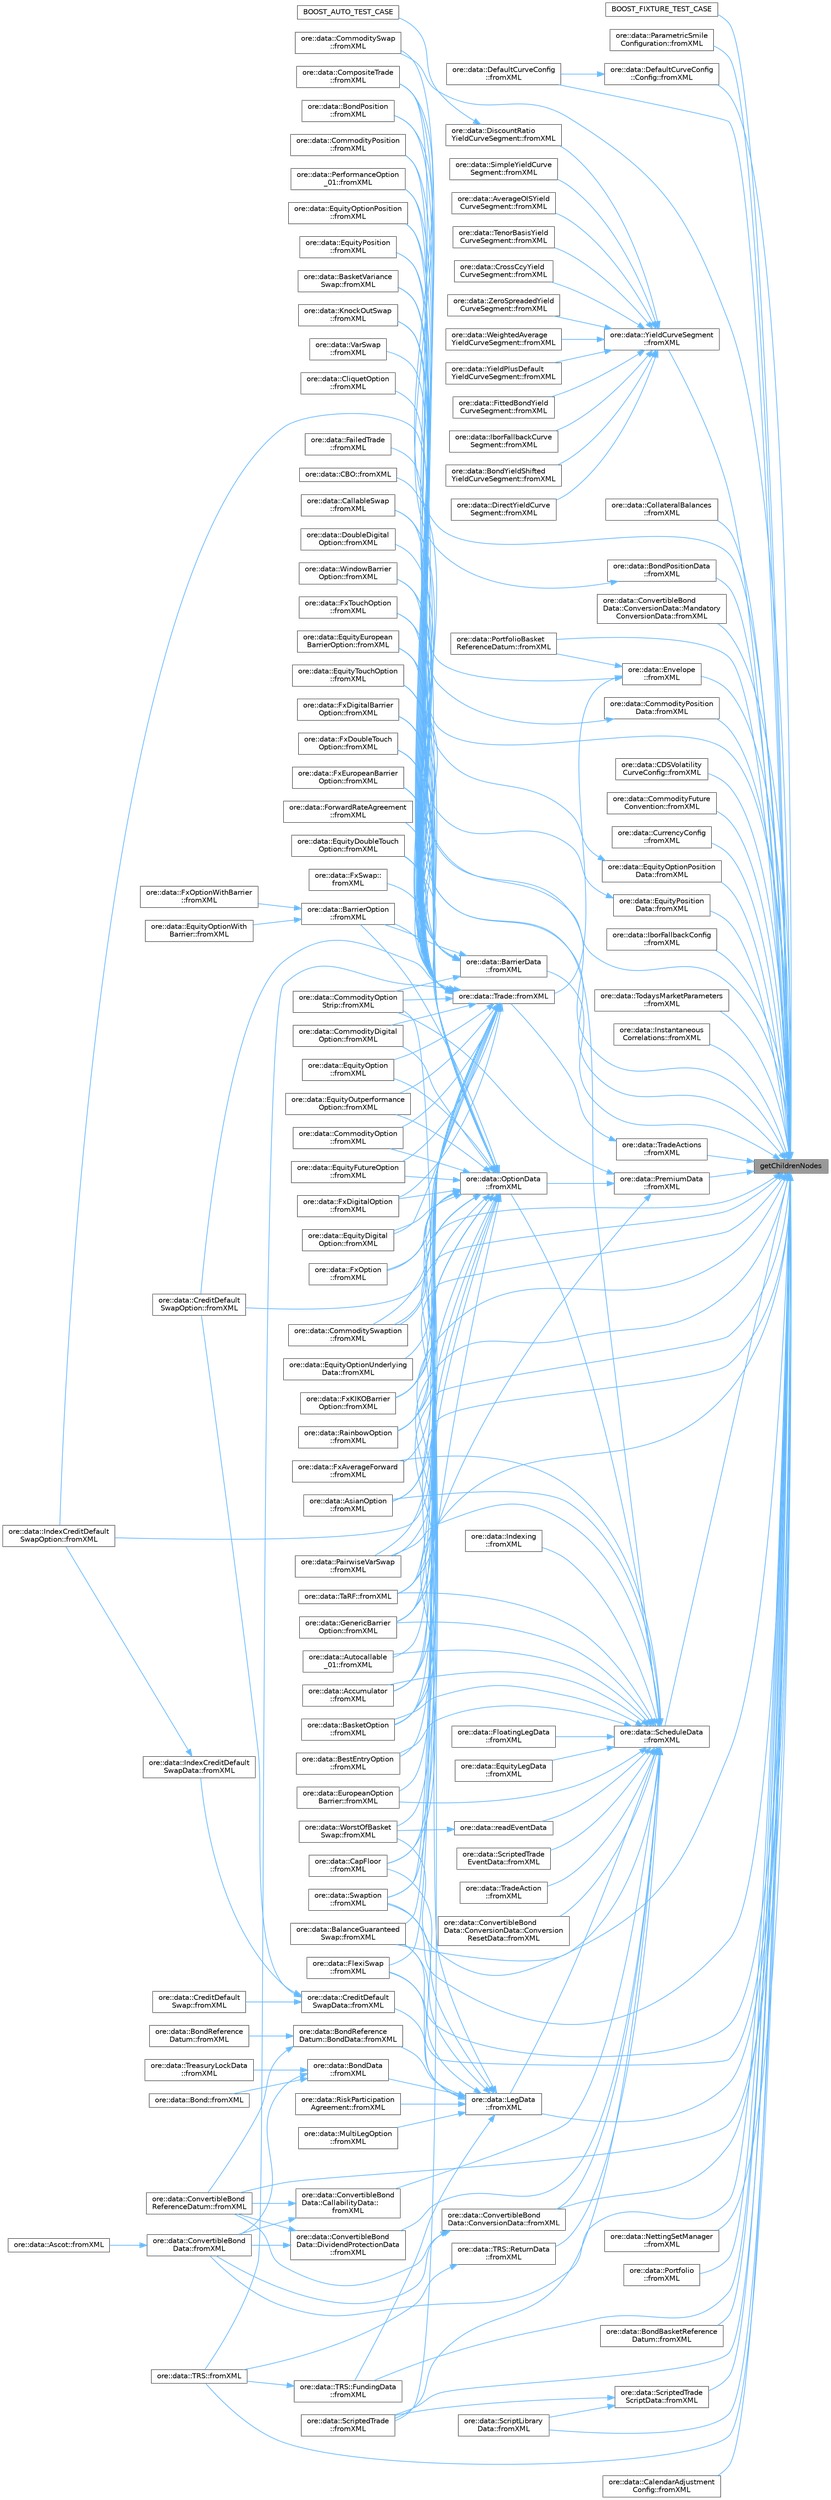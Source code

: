 digraph "getChildrenNodes"
{
 // INTERACTIVE_SVG=YES
 // LATEX_PDF_SIZE
  bgcolor="transparent";
  edge [fontname=Helvetica,fontsize=10,labelfontname=Helvetica,labelfontsize=10];
  node [fontname=Helvetica,fontsize=10,shape=box,height=0.2,width=0.4];
  rankdir="RL";
  Node1 [label="getChildrenNodes",height=0.2,width=0.4,color="gray40", fillcolor="grey60", style="filled", fontcolor="black",tooltip="Returns all the children with a given name."];
  Node1 -> Node2 [dir="back",color="steelblue1",style="solid"];
  Node2 [label="BOOST_FIXTURE_TEST_CASE",height=0.2,width=0.4,color="grey40", fillcolor="white", style="filled",URL="$xmlmanipulation_8cpp.html#aa0312ecf31814fd12e8287d1726d3070",tooltip=" "];
  Node1 -> Node3 [dir="back",color="steelblue1",style="solid"];
  Node3 [label="ore::data::ParametricSmile\lConfiguration::fromXML",height=0.2,width=0.4,color="grey40", fillcolor="white", style="filled",URL="$classore_1_1data_1_1_parametric_smile_configuration.html#a510baf06568510646decfeaf1753e526",tooltip=" "];
  Node1 -> Node4 [dir="back",color="steelblue1",style="solid"];
  Node4 [label="ore::data::BalanceGuaranteed\lSwap::fromXML",height=0.2,width=0.4,color="grey40", fillcolor="white", style="filled",URL="$classore_1_1data_1_1_balance_guaranteed_swap.html#a510baf06568510646decfeaf1753e526",tooltip=" "];
  Node1 -> Node5 [dir="back",color="steelblue1",style="solid"];
  Node5 [label="ore::data::BarrierData\l::fromXML",height=0.2,width=0.4,color="grey40", fillcolor="white", style="filled",URL="$classore_1_1data_1_1_barrier_data.html#a510baf06568510646decfeaf1753e526",tooltip=" "];
  Node5 -> Node6 [dir="back",color="steelblue1",style="solid"];
  Node6 [label="ore::data::BarrierOption\l::fromXML",height=0.2,width=0.4,color="grey40", fillcolor="white", style="filled",URL="$classore_1_1data_1_1_barrier_option.html#a510baf06568510646decfeaf1753e526",tooltip=" "];
  Node6 -> Node7 [dir="back",color="steelblue1",style="solid"];
  Node7 [label="ore::data::FxOptionWithBarrier\l::fromXML",height=0.2,width=0.4,color="grey40", fillcolor="white", style="filled",URL="$classore_1_1data_1_1_fx_option_with_barrier.html#a510baf06568510646decfeaf1753e526",tooltip=" "];
  Node6 -> Node8 [dir="back",color="steelblue1",style="solid"];
  Node8 [label="ore::data::EquityOptionWith\lBarrier::fromXML",height=0.2,width=0.4,color="grey40", fillcolor="white", style="filled",URL="$classore_1_1data_1_1_equity_option_with_barrier.html#a510baf06568510646decfeaf1753e526",tooltip=" "];
  Node5 -> Node9 [dir="back",color="steelblue1",style="solid"];
  Node9 [label="ore::data::CommodityOption\lStrip::fromXML",height=0.2,width=0.4,color="grey40", fillcolor="white", style="filled",URL="$classore_1_1data_1_1_commodity_option_strip.html#a510baf06568510646decfeaf1753e526",tooltip=" "];
  Node5 -> Node10 [dir="back",color="steelblue1",style="solid"];
  Node10 [label="ore::data::EquityDoubleTouch\lOption::fromXML",height=0.2,width=0.4,color="grey40", fillcolor="white", style="filled",URL="$classore_1_1data_1_1_equity_double_touch_option.html#a7741ae0fc924943de5bfe02928262eb7",tooltip=" "];
  Node5 -> Node11 [dir="back",color="steelblue1",style="solid"];
  Node11 [label="ore::data::EquityEuropean\lBarrierOption::fromXML",height=0.2,width=0.4,color="grey40", fillcolor="white", style="filled",URL="$classore_1_1data_1_1_equity_european_barrier_option.html#a7741ae0fc924943de5bfe02928262eb7",tooltip=" "];
  Node5 -> Node12 [dir="back",color="steelblue1",style="solid"];
  Node12 [label="ore::data::EquityTouchOption\l::fromXML",height=0.2,width=0.4,color="grey40", fillcolor="white", style="filled",URL="$classore_1_1data_1_1_equity_touch_option.html#a7741ae0fc924943de5bfe02928262eb7",tooltip=" "];
  Node5 -> Node13 [dir="back",color="steelblue1",style="solid"];
  Node13 [label="ore::data::FxDigitalBarrier\lOption::fromXML",height=0.2,width=0.4,color="grey40", fillcolor="white", style="filled",URL="$classore_1_1data_1_1_fx_digital_barrier_option.html#a7741ae0fc924943de5bfe02928262eb7",tooltip=" "];
  Node5 -> Node14 [dir="back",color="steelblue1",style="solid"];
  Node14 [label="ore::data::FxDoubleTouch\lOption::fromXML",height=0.2,width=0.4,color="grey40", fillcolor="white", style="filled",URL="$classore_1_1data_1_1_fx_double_touch_option.html#a7741ae0fc924943de5bfe02928262eb7",tooltip=" "];
  Node5 -> Node15 [dir="back",color="steelblue1",style="solid"];
  Node15 [label="ore::data::FxEuropeanBarrier\lOption::fromXML",height=0.2,width=0.4,color="grey40", fillcolor="white", style="filled",URL="$classore_1_1data_1_1_fx_european_barrier_option.html#a7741ae0fc924943de5bfe02928262eb7",tooltip=" "];
  Node5 -> Node16 [dir="back",color="steelblue1",style="solid"];
  Node16 [label="ore::data::FxTouchOption\l::fromXML",height=0.2,width=0.4,color="grey40", fillcolor="white", style="filled",URL="$classore_1_1data_1_1_fx_touch_option.html#a7741ae0fc924943de5bfe02928262eb7",tooltip=" "];
  Node5 -> Node17 [dir="back",color="steelblue1",style="solid"];
  Node17 [label="ore::data::KnockOutSwap\l::fromXML",height=0.2,width=0.4,color="grey40", fillcolor="white", style="filled",URL="$classore_1_1data_1_1_knock_out_swap.html#a7741ae0fc924943de5bfe02928262eb7",tooltip=" "];
  Node5 -> Node18 [dir="back",color="steelblue1",style="solid"];
  Node18 [label="ore::data::WindowBarrier\lOption::fromXML",height=0.2,width=0.4,color="grey40", fillcolor="white", style="filled",URL="$classore_1_1data_1_1_window_barrier_option.html#a7741ae0fc924943de5bfe02928262eb7",tooltip=" "];
  Node1 -> Node19 [dir="back",color="steelblue1",style="solid"];
  Node19 [label="ore::data::CallableSwap\l::fromXML",height=0.2,width=0.4,color="grey40", fillcolor="white", style="filled",URL="$classore_1_1data_1_1_callable_swap.html#a510baf06568510646decfeaf1753e526",tooltip=" "];
  Node1 -> Node20 [dir="back",color="steelblue1",style="solid"];
  Node20 [label="ore::data::CollateralBalances\l::fromXML",height=0.2,width=0.4,color="grey40", fillcolor="white", style="filled",URL="$classore_1_1data_1_1_collateral_balances.html#a510baf06568510646decfeaf1753e526",tooltip=" "];
  Node1 -> Node21 [dir="back",color="steelblue1",style="solid"];
  Node21 [label="ore::data::CommoditySwap\l::fromXML",height=0.2,width=0.4,color="grey40", fillcolor="white", style="filled",URL="$classore_1_1data_1_1_commodity_swap.html#a510baf06568510646decfeaf1753e526",tooltip=" "];
  Node1 -> Node22 [dir="back",color="steelblue1",style="solid"];
  Node22 [label="ore::data::CommoditySwaption\l::fromXML",height=0.2,width=0.4,color="grey40", fillcolor="white", style="filled",URL="$classore_1_1data_1_1_commodity_swaption.html#a510baf06568510646decfeaf1753e526",tooltip=" "];
  Node1 -> Node23 [dir="back",color="steelblue1",style="solid"];
  Node23 [label="ore::data::ConvertibleBond\lData::ConversionData::Mandatory\lConversionData::fromXML",height=0.2,width=0.4,color="grey40", fillcolor="white", style="filled",URL="$classore_1_1data_1_1_convertible_bond_data_1_1_conversion_data_1_1_mandatory_conversion_data.html#a510baf06568510646decfeaf1753e526",tooltip=" "];
  Node1 -> Node24 [dir="back",color="steelblue1",style="solid"];
  Node24 [label="ore::data::ConvertibleBond\lData::ConversionData::fromXML",height=0.2,width=0.4,color="grey40", fillcolor="white", style="filled",URL="$classore_1_1data_1_1_convertible_bond_data_1_1_conversion_data.html#a510baf06568510646decfeaf1753e526",tooltip=" "];
  Node24 -> Node25 [dir="back",color="steelblue1",style="solid"];
  Node25 [label="ore::data::ConvertibleBond\lData::fromXML",height=0.2,width=0.4,color="grey40", fillcolor="white", style="filled",URL="$classore_1_1data_1_1_convertible_bond_data.html#a510baf06568510646decfeaf1753e526",tooltip=" "];
  Node25 -> Node26 [dir="back",color="steelblue1",style="solid"];
  Node26 [label="ore::data::Ascot::fromXML",height=0.2,width=0.4,color="grey40", fillcolor="white", style="filled",URL="$classore_1_1data_1_1_ascot.html#a7741ae0fc924943de5bfe02928262eb7",tooltip=" "];
  Node24 -> Node27 [dir="back",color="steelblue1",style="solid"];
  Node27 [label="ore::data::ConvertibleBond\lReferenceDatum::fromXML",height=0.2,width=0.4,color="grey40", fillcolor="white", style="filled",URL="$classore_1_1data_1_1_convertible_bond_reference_datum.html#a7741ae0fc924943de5bfe02928262eb7",tooltip=" "];
  Node1 -> Node25 [dir="back",color="steelblue1",style="solid"];
  Node1 -> Node28 [dir="back",color="steelblue1",style="solid"];
  Node28 [label="ore::data::FlexiSwap\l::fromXML",height=0.2,width=0.4,color="grey40", fillcolor="white", style="filled",URL="$classore_1_1data_1_1_flexi_swap.html#a510baf06568510646decfeaf1753e526",tooltip=" "];
  Node1 -> Node29 [dir="back",color="steelblue1",style="solid"];
  Node29 [label="ore::data::CDSVolatility\lCurveConfig::fromXML",height=0.2,width=0.4,color="grey40", fillcolor="white", style="filled",URL="$classore_1_1data_1_1_c_d_s_volatility_curve_config.html#a7741ae0fc924943de5bfe02928262eb7",tooltip=" "];
  Node1 -> Node30 [dir="back",color="steelblue1",style="solid"];
  Node30 [label="ore::data::CommodityFuture\lConvention::fromXML",height=0.2,width=0.4,color="grey40", fillcolor="white", style="filled",URL="$classore_1_1data_1_1_commodity_future_convention.html#a7741ae0fc924943de5bfe02928262eb7",tooltip="Serialisation."];
  Node1 -> Node31 [dir="back",color="steelblue1",style="solid"];
  Node31 [label="ore::data::CurrencyConfig\l::fromXML",height=0.2,width=0.4,color="grey40", fillcolor="white", style="filled",URL="$classore_1_1data_1_1_currency_config.html#a7741ae0fc924943de5bfe02928262eb7",tooltip=" "];
  Node1 -> Node32 [dir="back",color="steelblue1",style="solid"];
  Node32 [label="ore::data::DefaultCurveConfig\l::Config::fromXML",height=0.2,width=0.4,color="grey40", fillcolor="white", style="filled",URL="$classore_1_1data_1_1_default_curve_config_1_1_config.html#a7741ae0fc924943de5bfe02928262eb7",tooltip=" "];
  Node32 -> Node33 [dir="back",color="steelblue1",style="solid"];
  Node33 [label="ore::data::DefaultCurveConfig\l::fromXML",height=0.2,width=0.4,color="grey40", fillcolor="white", style="filled",URL="$classore_1_1data_1_1_default_curve_config.html#a7741ae0fc924943de5bfe02928262eb7",tooltip=" "];
  Node1 -> Node33 [dir="back",color="steelblue1",style="solid"];
  Node1 -> Node34 [dir="back",color="steelblue1",style="solid"];
  Node34 [label="ore::data::IborFallbackConfig\l::fromXML",height=0.2,width=0.4,color="grey40", fillcolor="white", style="filled",URL="$classore_1_1data_1_1_ibor_fallback_config.html#a7741ae0fc924943de5bfe02928262eb7",tooltip=" "];
  Node1 -> Node35 [dir="back",color="steelblue1",style="solid"];
  Node35 [label="ore::data::YieldCurveSegment\l::fromXML",height=0.2,width=0.4,color="grey40", fillcolor="white", style="filled",URL="$classore_1_1data_1_1_yield_curve_segment.html#a7741ae0fc924943de5bfe02928262eb7",tooltip=" "];
  Node35 -> Node36 [dir="back",color="steelblue1",style="solid"];
  Node36 [label="ore::data::DirectYieldCurve\lSegment::fromXML",height=0.2,width=0.4,color="grey40", fillcolor="white", style="filled",URL="$classore_1_1data_1_1_direct_yield_curve_segment.html#a7741ae0fc924943de5bfe02928262eb7",tooltip=" "];
  Node35 -> Node37 [dir="back",color="steelblue1",style="solid"];
  Node37 [label="ore::data::SimpleYieldCurve\lSegment::fromXML",height=0.2,width=0.4,color="grey40", fillcolor="white", style="filled",URL="$classore_1_1data_1_1_simple_yield_curve_segment.html#a7741ae0fc924943de5bfe02928262eb7",tooltip=" "];
  Node35 -> Node38 [dir="back",color="steelblue1",style="solid"];
  Node38 [label="ore::data::AverageOISYield\lCurveSegment::fromXML",height=0.2,width=0.4,color="grey40", fillcolor="white", style="filled",URL="$classore_1_1data_1_1_average_o_i_s_yield_curve_segment.html#a7741ae0fc924943de5bfe02928262eb7",tooltip=" "];
  Node35 -> Node39 [dir="back",color="steelblue1",style="solid"];
  Node39 [label="ore::data::TenorBasisYield\lCurveSegment::fromXML",height=0.2,width=0.4,color="grey40", fillcolor="white", style="filled",URL="$classore_1_1data_1_1_tenor_basis_yield_curve_segment.html#a7741ae0fc924943de5bfe02928262eb7",tooltip=" "];
  Node35 -> Node40 [dir="back",color="steelblue1",style="solid"];
  Node40 [label="ore::data::CrossCcyYield\lCurveSegment::fromXML",height=0.2,width=0.4,color="grey40", fillcolor="white", style="filled",URL="$classore_1_1data_1_1_cross_ccy_yield_curve_segment.html#a7741ae0fc924943de5bfe02928262eb7",tooltip=" "];
  Node35 -> Node41 [dir="back",color="steelblue1",style="solid"];
  Node41 [label="ore::data::ZeroSpreadedYield\lCurveSegment::fromXML",height=0.2,width=0.4,color="grey40", fillcolor="white", style="filled",URL="$classore_1_1data_1_1_zero_spreaded_yield_curve_segment.html#a7741ae0fc924943de5bfe02928262eb7",tooltip=" "];
  Node35 -> Node42 [dir="back",color="steelblue1",style="solid"];
  Node42 [label="ore::data::WeightedAverage\lYieldCurveSegment::fromXML",height=0.2,width=0.4,color="grey40", fillcolor="white", style="filled",URL="$classore_1_1data_1_1_weighted_average_yield_curve_segment.html#a7741ae0fc924943de5bfe02928262eb7",tooltip=" "];
  Node35 -> Node43 [dir="back",color="steelblue1",style="solid"];
  Node43 [label="ore::data::YieldPlusDefault\lYieldCurveSegment::fromXML",height=0.2,width=0.4,color="grey40", fillcolor="white", style="filled",URL="$classore_1_1data_1_1_yield_plus_default_yield_curve_segment.html#a7741ae0fc924943de5bfe02928262eb7",tooltip=" "];
  Node35 -> Node44 [dir="back",color="steelblue1",style="solid"];
  Node44 [label="ore::data::DiscountRatio\lYieldCurveSegment::fromXML",height=0.2,width=0.4,color="grey40", fillcolor="white", style="filled",URL="$classore_1_1data_1_1_discount_ratio_yield_curve_segment.html#a7741ae0fc924943de5bfe02928262eb7",tooltip=" "];
  Node44 -> Node45 [dir="back",color="steelblue1",style="solid"];
  Node45 [label="BOOST_AUTO_TEST_CASE",height=0.2,width=0.4,color="grey40", fillcolor="white", style="filled",URL="$test_2curveconfig_8cpp.html#ac3d1d49df97d682bf9887e65c4156404",tooltip=" "];
  Node35 -> Node46 [dir="back",color="steelblue1",style="solid"];
  Node46 [label="ore::data::FittedBondYield\lCurveSegment::fromXML",height=0.2,width=0.4,color="grey40", fillcolor="white", style="filled",URL="$classore_1_1data_1_1_fitted_bond_yield_curve_segment.html#a7741ae0fc924943de5bfe02928262eb7",tooltip=" "];
  Node35 -> Node47 [dir="back",color="steelblue1",style="solid"];
  Node47 [label="ore::data::IborFallbackCurve\lSegment::fromXML",height=0.2,width=0.4,color="grey40", fillcolor="white", style="filled",URL="$classore_1_1data_1_1_ibor_fallback_curve_segment.html#a7741ae0fc924943de5bfe02928262eb7",tooltip=" "];
  Node35 -> Node48 [dir="back",color="steelblue1",style="solid"];
  Node48 [label="ore::data::BondYieldShifted\lYieldCurveSegment::fromXML",height=0.2,width=0.4,color="grey40", fillcolor="white", style="filled",URL="$classore_1_1data_1_1_bond_yield_shifted_yield_curve_segment.html#a7741ae0fc924943de5bfe02928262eb7",tooltip=" "];
  Node1 -> Node49 [dir="back",color="steelblue1",style="solid"];
  Node49 [label="ore::data::TodaysMarketParameters\l::fromXML",height=0.2,width=0.4,color="grey40", fillcolor="white", style="filled",URL="$classore_1_1data_1_1_todays_market_parameters.html#a7741ae0fc924943de5bfe02928262eb7",tooltip=" "];
  Node1 -> Node50 [dir="back",color="steelblue1",style="solid"];
  Node50 [label="ore::data::Instantaneous\lCorrelations::fromXML",height=0.2,width=0.4,color="grey40", fillcolor="white", style="filled",URL="$classore_1_1data_1_1_instantaneous_correlations.html#a7741ae0fc924943de5bfe02928262eb7",tooltip="Populate members from XML."];
  Node1 -> Node51 [dir="back",color="steelblue1",style="solid"];
  Node51 [label="ore::data::Accumulator\l::fromXML",height=0.2,width=0.4,color="grey40", fillcolor="white", style="filled",URL="$classore_1_1data_1_1_accumulator.html#a7741ae0fc924943de5bfe02928262eb7",tooltip=" "];
  Node1 -> Node52 [dir="back",color="steelblue1",style="solid"];
  Node52 [label="ore::data::BasketOption\l::fromXML",height=0.2,width=0.4,color="grey40", fillcolor="white", style="filled",URL="$classore_1_1data_1_1_basket_option.html#a7741ae0fc924943de5bfe02928262eb7",tooltip=" "];
  Node1 -> Node53 [dir="back",color="steelblue1",style="solid"];
  Node53 [label="ore::data::BasketVariance\lSwap::fromXML",height=0.2,width=0.4,color="grey40", fillcolor="white", style="filled",URL="$classore_1_1data_1_1_basket_variance_swap.html#a7741ae0fc924943de5bfe02928262eb7",tooltip=" "];
  Node1 -> Node54 [dir="back",color="steelblue1",style="solid"];
  Node54 [label="ore::data::BondPositionData\l::fromXML",height=0.2,width=0.4,color="grey40", fillcolor="white", style="filled",URL="$classore_1_1data_1_1_bond_position_data.html#a7741ae0fc924943de5bfe02928262eb7",tooltip=" "];
  Node54 -> Node55 [dir="back",color="steelblue1",style="solid"];
  Node55 [label="ore::data::BondPosition\l::fromXML",height=0.2,width=0.4,color="grey40", fillcolor="white", style="filled",URL="$classore_1_1data_1_1_bond_position.html#a7741ae0fc924943de5bfe02928262eb7",tooltip=" "];
  Node1 -> Node56 [dir="back",color="steelblue1",style="solid"];
  Node56 [label="ore::data::CommodityPosition\lData::fromXML",height=0.2,width=0.4,color="grey40", fillcolor="white", style="filled",URL="$classore_1_1data_1_1_commodity_position_data.html#a7741ae0fc924943de5bfe02928262eb7",tooltip=" "];
  Node56 -> Node57 [dir="back",color="steelblue1",style="solid"];
  Node57 [label="ore::data::CommodityPosition\l::fromXML",height=0.2,width=0.4,color="grey40", fillcolor="white", style="filled",URL="$classore_1_1data_1_1_commodity_position.html#a7741ae0fc924943de5bfe02928262eb7",tooltip=" "];
  Node1 -> Node58 [dir="back",color="steelblue1",style="solid"];
  Node58 [label="ore::data::CompositeTrade\l::fromXML",height=0.2,width=0.4,color="grey40", fillcolor="white", style="filled",URL="$classore_1_1data_1_1_composite_trade.html#a7741ae0fc924943de5bfe02928262eb7",tooltip=" "];
  Node1 -> Node27 [dir="back",color="steelblue1",style="solid"];
  Node1 -> Node59 [dir="back",color="steelblue1",style="solid"];
  Node59 [label="ore::data::Envelope\l::fromXML",height=0.2,width=0.4,color="grey40", fillcolor="white", style="filled",URL="$classore_1_1data_1_1_envelope.html#a7741ae0fc924943de5bfe02928262eb7",tooltip=" "];
  Node59 -> Node58 [dir="back",color="steelblue1",style="solid"];
  Node59 -> Node60 [dir="back",color="steelblue1",style="solid"];
  Node60 [label="ore::data::PortfolioBasket\lReferenceDatum::fromXML",height=0.2,width=0.4,color="grey40", fillcolor="white", style="filled",URL="$classore_1_1data_1_1_portfolio_basket_reference_datum.html#a7741ae0fc924943de5bfe02928262eb7",tooltip=" "];
  Node59 -> Node61 [dir="back",color="steelblue1",style="solid"];
  Node61 [label="ore::data::Trade::fromXML",height=0.2,width=0.4,color="grey40", fillcolor="white", style="filled",URL="$classore_1_1data_1_1_trade.html#a7741ae0fc924943de5bfe02928262eb7",tooltip=" "];
  Node61 -> Node4 [dir="back",color="steelblue1",style="solid"];
  Node61 -> Node6 [dir="back",color="steelblue1",style="solid"];
  Node61 -> Node19 [dir="back",color="steelblue1",style="solid"];
  Node61 -> Node62 [dir="back",color="steelblue1",style="solid"];
  Node62 [label="ore::data::CliquetOption\l::fromXML",height=0.2,width=0.4,color="grey40", fillcolor="white", style="filled",URL="$classore_1_1data_1_1_cliquet_option.html#a510baf06568510646decfeaf1753e526",tooltip=" "];
  Node61 -> Node9 [dir="back",color="steelblue1",style="solid"];
  Node61 -> Node21 [dir="back",color="steelblue1",style="solid"];
  Node61 -> Node22 [dir="back",color="steelblue1",style="solid"];
  Node61 -> Node63 [dir="back",color="steelblue1",style="solid"];
  Node63 [label="ore::data::FailedTrade\l::fromXML",height=0.2,width=0.4,color="grey40", fillcolor="white", style="filled",URL="$classore_1_1data_1_1_failed_trade.html#a510baf06568510646decfeaf1753e526",tooltip=" "];
  Node61 -> Node28 [dir="back",color="steelblue1",style="solid"];
  Node61 -> Node64 [dir="back",color="steelblue1",style="solid"];
  Node64 [label="ore::data::IndexCreditDefault\lSwapOption::fromXML",height=0.2,width=0.4,color="grey40", fillcolor="white", style="filled",URL="$classore_1_1data_1_1_index_credit_default_swap_option.html#a510baf06568510646decfeaf1753e526",tooltip=" "];
  Node61 -> Node51 [dir="back",color="steelblue1",style="solid"];
  Node61 -> Node65 [dir="back",color="steelblue1",style="solid"];
  Node65 [label="ore::data::AsianOption\l::fromXML",height=0.2,width=0.4,color="grey40", fillcolor="white", style="filled",URL="$classore_1_1data_1_1_asian_option.html#a7741ae0fc924943de5bfe02928262eb7",tooltip=" "];
  Node61 -> Node66 [dir="back",color="steelblue1",style="solid"];
  Node66 [label="ore::data::Autocallable\l_01::fromXML",height=0.2,width=0.4,color="grey40", fillcolor="white", style="filled",URL="$classore_1_1data_1_1_autocallable__01.html#a7741ae0fc924943de5bfe02928262eb7",tooltip=" "];
  Node61 -> Node52 [dir="back",color="steelblue1",style="solid"];
  Node61 -> Node53 [dir="back",color="steelblue1",style="solid"];
  Node61 -> Node67 [dir="back",color="steelblue1",style="solid"];
  Node67 [label="ore::data::BestEntryOption\l::fromXML",height=0.2,width=0.4,color="grey40", fillcolor="white", style="filled",URL="$classore_1_1data_1_1_best_entry_option.html#a7741ae0fc924943de5bfe02928262eb7",tooltip=" "];
  Node61 -> Node55 [dir="back",color="steelblue1",style="solid"];
  Node61 -> Node68 [dir="back",color="steelblue1",style="solid"];
  Node68 [label="ore::data::CapFloor\l::fromXML",height=0.2,width=0.4,color="grey40", fillcolor="white", style="filled",URL="$classore_1_1data_1_1_cap_floor.html#a7741ae0fc924943de5bfe02928262eb7",tooltip=" "];
  Node61 -> Node69 [dir="back",color="steelblue1",style="solid"];
  Node69 [label="ore::data::CBO::fromXML",height=0.2,width=0.4,color="grey40", fillcolor="white", style="filled",URL="$classore_1_1data_1_1_c_b_o.html#a7741ae0fc924943de5bfe02928262eb7",tooltip=" "];
  Node61 -> Node70 [dir="back",color="steelblue1",style="solid"];
  Node70 [label="ore::data::CommodityDigital\lOption::fromXML",height=0.2,width=0.4,color="grey40", fillcolor="white", style="filled",URL="$classore_1_1data_1_1_commodity_digital_option.html#a7741ae0fc924943de5bfe02928262eb7",tooltip=" "];
  Node61 -> Node71 [dir="back",color="steelblue1",style="solid"];
  Node71 [label="ore::data::CommodityOption\l::fromXML",height=0.2,width=0.4,color="grey40", fillcolor="white", style="filled",URL="$classore_1_1data_1_1_commodity_option.html#a7741ae0fc924943de5bfe02928262eb7",tooltip=" "];
  Node61 -> Node57 [dir="back",color="steelblue1",style="solid"];
  Node61 -> Node58 [dir="back",color="steelblue1",style="solid"];
  Node61 -> Node72 [dir="back",color="steelblue1",style="solid"];
  Node72 [label="ore::data::CreditDefault\lSwapOption::fromXML",height=0.2,width=0.4,color="grey40", fillcolor="white", style="filled",URL="$classore_1_1data_1_1_credit_default_swap_option.html#a7741ae0fc924943de5bfe02928262eb7",tooltip=" "];
  Node61 -> Node73 [dir="back",color="steelblue1",style="solid"];
  Node73 [label="ore::data::DoubleDigital\lOption::fromXML",height=0.2,width=0.4,color="grey40", fillcolor="white", style="filled",URL="$classore_1_1data_1_1_double_digital_option.html#a7741ae0fc924943de5bfe02928262eb7",tooltip=" "];
  Node61 -> Node74 [dir="back",color="steelblue1",style="solid"];
  Node74 [label="ore::data::EquityDigital\lOption::fromXML",height=0.2,width=0.4,color="grey40", fillcolor="white", style="filled",URL="$classore_1_1data_1_1_equity_digital_option.html#a7741ae0fc924943de5bfe02928262eb7",tooltip=" "];
  Node61 -> Node10 [dir="back",color="steelblue1",style="solid"];
  Node61 -> Node11 [dir="back",color="steelblue1",style="solid"];
  Node61 -> Node75 [dir="back",color="steelblue1",style="solid"];
  Node75 [label="ore::data::EquityFutureOption\l::fromXML",height=0.2,width=0.4,color="grey40", fillcolor="white", style="filled",URL="$classore_1_1data_1_1_equity_future_option.html#a7741ae0fc924943de5bfe02928262eb7",tooltip=" "];
  Node61 -> Node76 [dir="back",color="steelblue1",style="solid"];
  Node76 [label="ore::data::EquityOption\l::fromXML",height=0.2,width=0.4,color="grey40", fillcolor="white", style="filled",URL="$classore_1_1data_1_1_equity_option.html#a7741ae0fc924943de5bfe02928262eb7",tooltip=" "];
  Node61 -> Node77 [dir="back",color="steelblue1",style="solid"];
  Node77 [label="ore::data::EquityOptionPosition\l::fromXML",height=0.2,width=0.4,color="grey40", fillcolor="white", style="filled",URL="$classore_1_1data_1_1_equity_option_position.html#a7741ae0fc924943de5bfe02928262eb7",tooltip=" "];
  Node61 -> Node78 [dir="back",color="steelblue1",style="solid"];
  Node78 [label="ore::data::EquityOutperformance\lOption::fromXML",height=0.2,width=0.4,color="grey40", fillcolor="white", style="filled",URL="$classore_1_1data_1_1_equity_outperformance_option.html#a7741ae0fc924943de5bfe02928262eb7",tooltip=" "];
  Node61 -> Node79 [dir="back",color="steelblue1",style="solid"];
  Node79 [label="ore::data::EquityPosition\l::fromXML",height=0.2,width=0.4,color="grey40", fillcolor="white", style="filled",URL="$classore_1_1data_1_1_equity_position.html#a7741ae0fc924943de5bfe02928262eb7",tooltip=" "];
  Node61 -> Node12 [dir="back",color="steelblue1",style="solid"];
  Node61 -> Node80 [dir="back",color="steelblue1",style="solid"];
  Node80 [label="ore::data::EuropeanOption\lBarrier::fromXML",height=0.2,width=0.4,color="grey40", fillcolor="white", style="filled",URL="$classore_1_1data_1_1_european_option_barrier.html#a7741ae0fc924943de5bfe02928262eb7",tooltip=" "];
  Node61 -> Node81 [dir="back",color="steelblue1",style="solid"];
  Node81 [label="ore::data::ForwardRateAgreement\l::fromXML",height=0.2,width=0.4,color="grey40", fillcolor="white", style="filled",URL="$classore_1_1data_1_1_forward_rate_agreement.html#a7741ae0fc924943de5bfe02928262eb7",tooltip=" "];
  Node61 -> Node82 [dir="back",color="steelblue1",style="solid"];
  Node82 [label="ore::data::FxAverageForward\l::fromXML",height=0.2,width=0.4,color="grey40", fillcolor="white", style="filled",URL="$classore_1_1data_1_1_fx_average_forward.html#a7741ae0fc924943de5bfe02928262eb7",tooltip=" "];
  Node61 -> Node13 [dir="back",color="steelblue1",style="solid"];
  Node61 -> Node83 [dir="back",color="steelblue1",style="solid"];
  Node83 [label="ore::data::FxDigitalOption\l::fromXML",height=0.2,width=0.4,color="grey40", fillcolor="white", style="filled",URL="$classore_1_1data_1_1_fx_digital_option.html#a7741ae0fc924943de5bfe02928262eb7",tooltip=" "];
  Node61 -> Node14 [dir="back",color="steelblue1",style="solid"];
  Node61 -> Node15 [dir="back",color="steelblue1",style="solid"];
  Node61 -> Node84 [dir="back",color="steelblue1",style="solid"];
  Node84 [label="ore::data::FxKIKOBarrier\lOption::fromXML",height=0.2,width=0.4,color="grey40", fillcolor="white", style="filled",URL="$classore_1_1data_1_1_fx_k_i_k_o_barrier_option.html#a7741ae0fc924943de5bfe02928262eb7",tooltip=" "];
  Node61 -> Node85 [dir="back",color="steelblue1",style="solid"];
  Node85 [label="ore::data::FxOption\l::fromXML",height=0.2,width=0.4,color="grey40", fillcolor="white", style="filled",URL="$classore_1_1data_1_1_fx_option.html#a7741ae0fc924943de5bfe02928262eb7",tooltip=" "];
  Node61 -> Node86 [dir="back",color="steelblue1",style="solid"];
  Node86 [label="ore::data::FxSwap::\lfromXML",height=0.2,width=0.4,color="grey40", fillcolor="white", style="filled",URL="$classore_1_1data_1_1_fx_swap.html#a7741ae0fc924943de5bfe02928262eb7",tooltip=" "];
  Node61 -> Node16 [dir="back",color="steelblue1",style="solid"];
  Node61 -> Node87 [dir="back",color="steelblue1",style="solid"];
  Node87 [label="ore::data::GenericBarrier\lOption::fromXML",height=0.2,width=0.4,color="grey40", fillcolor="white", style="filled",URL="$classore_1_1data_1_1_generic_barrier_option.html#a7741ae0fc924943de5bfe02928262eb7",tooltip=" "];
  Node61 -> Node17 [dir="back",color="steelblue1",style="solid"];
  Node61 -> Node88 [dir="back",color="steelblue1",style="solid"];
  Node88 [label="ore::data::PairwiseVarSwap\l::fromXML",height=0.2,width=0.4,color="grey40", fillcolor="white", style="filled",URL="$classore_1_1data_1_1_pairwise_var_swap.html#a7741ae0fc924943de5bfe02928262eb7",tooltip=" "];
  Node61 -> Node89 [dir="back",color="steelblue1",style="solid"];
  Node89 [label="ore::data::PerformanceOption\l_01::fromXML",height=0.2,width=0.4,color="grey40", fillcolor="white", style="filled",URL="$classore_1_1data_1_1_performance_option__01.html#a7741ae0fc924943de5bfe02928262eb7",tooltip=" "];
  Node61 -> Node90 [dir="back",color="steelblue1",style="solid"];
  Node90 [label="ore::data::RainbowOption\l::fromXML",height=0.2,width=0.4,color="grey40", fillcolor="white", style="filled",URL="$classore_1_1data_1_1_rainbow_option.html#a7741ae0fc924943de5bfe02928262eb7",tooltip=" "];
  Node61 -> Node91 [dir="back",color="steelblue1",style="solid"];
  Node91 [label="ore::data::ScriptedTrade\l::fromXML",height=0.2,width=0.4,color="grey40", fillcolor="white", style="filled",URL="$classore_1_1data_1_1_scripted_trade.html#a7741ae0fc924943de5bfe02928262eb7",tooltip=" "];
  Node61 -> Node92 [dir="back",color="steelblue1",style="solid"];
  Node92 [label="ore::data::Swaption\l::fromXML",height=0.2,width=0.4,color="grey40", fillcolor="white", style="filled",URL="$classore_1_1data_1_1_swaption.html#a7741ae0fc924943de5bfe02928262eb7",tooltip=" "];
  Node61 -> Node93 [dir="back",color="steelblue1",style="solid"];
  Node93 [label="ore::data::TaRF::fromXML",height=0.2,width=0.4,color="grey40", fillcolor="white", style="filled",URL="$classore_1_1data_1_1_ta_r_f.html#a7741ae0fc924943de5bfe02928262eb7",tooltip=" "];
  Node61 -> Node94 [dir="back",color="steelblue1",style="solid"];
  Node94 [label="ore::data::TRS::fromXML",height=0.2,width=0.4,color="grey40", fillcolor="white", style="filled",URL="$classore_1_1data_1_1_t_r_s.html#a7741ae0fc924943de5bfe02928262eb7",tooltip=" "];
  Node61 -> Node95 [dir="back",color="steelblue1",style="solid"];
  Node95 [label="ore::data::VarSwap\l::fromXML",height=0.2,width=0.4,color="grey40", fillcolor="white", style="filled",URL="$classore_1_1data_1_1_var_swap.html#a7741ae0fc924943de5bfe02928262eb7",tooltip=" "];
  Node61 -> Node18 [dir="back",color="steelblue1",style="solid"];
  Node61 -> Node96 [dir="back",color="steelblue1",style="solid"];
  Node96 [label="ore::data::WorstOfBasket\lSwap::fromXML",height=0.2,width=0.4,color="grey40", fillcolor="white", style="filled",URL="$classore_1_1data_1_1_worst_of_basket_swap.html#a7741ae0fc924943de5bfe02928262eb7",tooltip=" "];
  Node1 -> Node97 [dir="back",color="steelblue1",style="solid"];
  Node97 [label="ore::data::EquityOptionPosition\lData::fromXML",height=0.2,width=0.4,color="grey40", fillcolor="white", style="filled",URL="$classore_1_1data_1_1_equity_option_position_data.html#a7741ae0fc924943de5bfe02928262eb7",tooltip=" "];
  Node97 -> Node77 [dir="back",color="steelblue1",style="solid"];
  Node1 -> Node98 [dir="back",color="steelblue1",style="solid"];
  Node98 [label="ore::data::EquityPosition\lData::fromXML",height=0.2,width=0.4,color="grey40", fillcolor="white", style="filled",URL="$classore_1_1data_1_1_equity_position_data.html#a7741ae0fc924943de5bfe02928262eb7",tooltip=" "];
  Node98 -> Node79 [dir="back",color="steelblue1",style="solid"];
  Node1 -> Node84 [dir="back",color="steelblue1",style="solid"];
  Node1 -> Node87 [dir="back",color="steelblue1",style="solid"];
  Node1 -> Node17 [dir="back",color="steelblue1",style="solid"];
  Node1 -> Node99 [dir="back",color="steelblue1",style="solid"];
  Node99 [label="ore::data::LegData\l::fromXML",height=0.2,width=0.4,color="grey40", fillcolor="white", style="filled",URL="$classore_1_1data_1_1_leg_data.html#a7741ae0fc924943de5bfe02928262eb7",tooltip=" "];
  Node99 -> Node4 [dir="back",color="steelblue1",style="solid"];
  Node99 -> Node9 [dir="back",color="steelblue1",style="solid"];
  Node99 -> Node28 [dir="back",color="steelblue1",style="solid"];
  Node99 -> Node100 [dir="back",color="steelblue1",style="solid"];
  Node100 [label="ore::data::RiskParticipation\lAgreement::fromXML",height=0.2,width=0.4,color="grey40", fillcolor="white", style="filled",URL="$classore_1_1data_1_1_risk_participation_agreement.html#a510baf06568510646decfeaf1753e526",tooltip=" "];
  Node99 -> Node101 [dir="back",color="steelblue1",style="solid"];
  Node101 [label="ore::data::BondData\l::fromXML",height=0.2,width=0.4,color="grey40", fillcolor="white", style="filled",URL="$classore_1_1data_1_1_bond_data.html#a7741ae0fc924943de5bfe02928262eb7",tooltip="XMLSerializable interface."];
  Node101 -> Node25 [dir="back",color="steelblue1",style="solid"];
  Node101 -> Node102 [dir="back",color="steelblue1",style="solid"];
  Node102 [label="ore::data::Bond::fromXML",height=0.2,width=0.4,color="grey40", fillcolor="white", style="filled",URL="$classore_1_1data_1_1_bond.html#a7741ae0fc924943de5bfe02928262eb7",tooltip="XMLSerializable interface."];
  Node101 -> Node103 [dir="back",color="steelblue1",style="solid"];
  Node103 [label="ore::data::TreasuryLockData\l::fromXML",height=0.2,width=0.4,color="grey40", fillcolor="white", style="filled",URL="$classore_1_1data_1_1_treasury_lock_data.html#a7741ae0fc924943de5bfe02928262eb7",tooltip="XMLSerializable interface."];
  Node99 -> Node68 [dir="back",color="steelblue1",style="solid"];
  Node99 -> Node104 [dir="back",color="steelblue1",style="solid"];
  Node104 [label="ore::data::CreditDefault\lSwapData::fromXML",height=0.2,width=0.4,color="grey40", fillcolor="white", style="filled",URL="$classore_1_1data_1_1_credit_default_swap_data.html#a7741ae0fc924943de5bfe02928262eb7",tooltip=" "];
  Node104 -> Node105 [dir="back",color="steelblue1",style="solid"];
  Node105 [label="ore::data::IndexCreditDefault\lSwapData::fromXML",height=0.2,width=0.4,color="grey40", fillcolor="white", style="filled",URL="$classore_1_1data_1_1_index_credit_default_swap_data.html#a510baf06568510646decfeaf1753e526",tooltip=" "];
  Node105 -> Node64 [dir="back",color="steelblue1",style="solid"];
  Node104 -> Node106 [dir="back",color="steelblue1",style="solid"];
  Node106 [label="ore::data::CreditDefault\lSwap::fromXML",height=0.2,width=0.4,color="grey40", fillcolor="white", style="filled",URL="$classore_1_1data_1_1_credit_default_swap.html#a7741ae0fc924943de5bfe02928262eb7",tooltip=" "];
  Node104 -> Node72 [dir="back",color="steelblue1",style="solid"];
  Node99 -> Node107 [dir="back",color="steelblue1",style="solid"];
  Node107 [label="ore::data::MultiLegOption\l::fromXML",height=0.2,width=0.4,color="grey40", fillcolor="white", style="filled",URL="$classore_1_1data_1_1_multi_leg_option.html#a7741ae0fc924943de5bfe02928262eb7",tooltip=" "];
  Node99 -> Node108 [dir="back",color="steelblue1",style="solid"];
  Node108 [label="ore::data::BondReference\lDatum::BondData::fromXML",height=0.2,width=0.4,color="grey40", fillcolor="white", style="filled",URL="$structore_1_1data_1_1_bond_reference_datum_1_1_bond_data.html#a7741ae0fc924943de5bfe02928262eb7",tooltip=" "];
  Node108 -> Node27 [dir="back",color="steelblue1",style="solid"];
  Node108 -> Node109 [dir="back",color="steelblue1",style="solid"];
  Node109 [label="ore::data::BondReference\lDatum::fromXML",height=0.2,width=0.4,color="grey40", fillcolor="white", style="filled",URL="$classore_1_1data_1_1_bond_reference_datum.html#a7741ae0fc924943de5bfe02928262eb7",tooltip=" "];
  Node99 -> Node92 [dir="back",color="steelblue1",style="solid"];
  Node99 -> Node110 [dir="back",color="steelblue1",style="solid"];
  Node110 [label="ore::data::TRS::FundingData\l::fromXML",height=0.2,width=0.4,color="grey40", fillcolor="white", style="filled",URL="$classore_1_1data_1_1_t_r_s_1_1_funding_data.html#a7741ae0fc924943de5bfe02928262eb7",tooltip=" "];
  Node110 -> Node94 [dir="back",color="steelblue1",style="solid"];
  Node1 -> Node111 [dir="back",color="steelblue1",style="solid"];
  Node111 [label="ore::data::NettingSetManager\l::fromXML",height=0.2,width=0.4,color="grey40", fillcolor="white", style="filled",URL="$classore_1_1data_1_1_netting_set_manager.html#a7741ae0fc924943de5bfe02928262eb7",tooltip=" "];
  Node1 -> Node88 [dir="back",color="steelblue1",style="solid"];
  Node1 -> Node89 [dir="back",color="steelblue1",style="solid"];
  Node1 -> Node112 [dir="back",color="steelblue1",style="solid"];
  Node112 [label="ore::data::Portfolio\l::fromXML",height=0.2,width=0.4,color="grey40", fillcolor="white", style="filled",URL="$classore_1_1data_1_1_portfolio.html#a7741ae0fc924943de5bfe02928262eb7",tooltip="XMLSerializable interface."];
  Node1 -> Node113 [dir="back",color="steelblue1",style="solid"];
  Node113 [label="ore::data::PremiumData\l::fromXML",height=0.2,width=0.4,color="grey40", fillcolor="white", style="filled",URL="$classore_1_1data_1_1_premium_data.html#a7741ae0fc924943de5bfe02928262eb7",tooltip=" "];
  Node113 -> Node9 [dir="back",color="steelblue1",style="solid"];
  Node113 -> Node68 [dir="back",color="steelblue1",style="solid"];
  Node113 -> Node114 [dir="back",color="steelblue1",style="solid"];
  Node114 [label="ore::data::OptionData\l::fromXML",height=0.2,width=0.4,color="grey40", fillcolor="white", style="filled",URL="$classore_1_1data_1_1_option_data.html#a7741ae0fc924943de5bfe02928262eb7",tooltip=" "];
  Node114 -> Node6 [dir="back",color="steelblue1",style="solid"];
  Node114 -> Node19 [dir="back",color="steelblue1",style="solid"];
  Node114 -> Node22 [dir="back",color="steelblue1",style="solid"];
  Node114 -> Node64 [dir="back",color="steelblue1",style="solid"];
  Node114 -> Node51 [dir="back",color="steelblue1",style="solid"];
  Node114 -> Node65 [dir="back",color="steelblue1",style="solid"];
  Node114 -> Node52 [dir="back",color="steelblue1",style="solid"];
  Node114 -> Node70 [dir="back",color="steelblue1",style="solid"];
  Node114 -> Node71 [dir="back",color="steelblue1",style="solid"];
  Node114 -> Node72 [dir="back",color="steelblue1",style="solid"];
  Node114 -> Node74 [dir="back",color="steelblue1",style="solid"];
  Node114 -> Node10 [dir="back",color="steelblue1",style="solid"];
  Node114 -> Node11 [dir="back",color="steelblue1",style="solid"];
  Node114 -> Node75 [dir="back",color="steelblue1",style="solid"];
  Node114 -> Node76 [dir="back",color="steelblue1",style="solid"];
  Node114 -> Node115 [dir="back",color="steelblue1",style="solid"];
  Node115 [label="ore::data::EquityOptionUnderlying\lData::fromXML",height=0.2,width=0.4,color="grey40", fillcolor="white", style="filled",URL="$classore_1_1data_1_1_equity_option_underlying_data.html#a7741ae0fc924943de5bfe02928262eb7",tooltip=" "];
  Node114 -> Node78 [dir="back",color="steelblue1",style="solid"];
  Node114 -> Node12 [dir="back",color="steelblue1",style="solid"];
  Node114 -> Node13 [dir="back",color="steelblue1",style="solid"];
  Node114 -> Node83 [dir="back",color="steelblue1",style="solid"];
  Node114 -> Node14 [dir="back",color="steelblue1",style="solid"];
  Node114 -> Node15 [dir="back",color="steelblue1",style="solid"];
  Node114 -> Node84 [dir="back",color="steelblue1",style="solid"];
  Node114 -> Node85 [dir="back",color="steelblue1",style="solid"];
  Node114 -> Node16 [dir="back",color="steelblue1",style="solid"];
  Node114 -> Node87 [dir="back",color="steelblue1",style="solid"];
  Node114 -> Node90 [dir="back",color="steelblue1",style="solid"];
  Node114 -> Node92 [dir="back",color="steelblue1",style="solid"];
  Node114 -> Node93 [dir="back",color="steelblue1",style="solid"];
  Node114 -> Node18 [dir="back",color="steelblue1",style="solid"];
  Node1 -> Node90 [dir="back",color="steelblue1",style="solid"];
  Node1 -> Node60 [dir="back",color="steelblue1",style="solid"];
  Node1 -> Node116 [dir="back",color="steelblue1",style="solid"];
  Node116 [label="ore::data::BondBasketReference\lDatum::fromXML",height=0.2,width=0.4,color="grey40", fillcolor="white", style="filled",URL="$classore_1_1data_1_1_bond_basket_reference_datum.html#a7741ae0fc924943de5bfe02928262eb7",tooltip=" "];
  Node1 -> Node117 [dir="back",color="steelblue1",style="solid"];
  Node117 [label="ore::data::ScheduleData\l::fromXML",height=0.2,width=0.4,color="grey40", fillcolor="white", style="filled",URL="$classore_1_1data_1_1_schedule_data.html#a7741ae0fc924943de5bfe02928262eb7",tooltip=" "];
  Node117 -> Node4 [dir="back",color="steelblue1",style="solid"];
  Node117 -> Node118 [dir="back",color="steelblue1",style="solid"];
  Node118 [label="ore::data::ConvertibleBond\lData::CallabilityData::\lfromXML",height=0.2,width=0.4,color="grey40", fillcolor="white", style="filled",URL="$classore_1_1data_1_1_convertible_bond_data_1_1_callability_data.html#a510baf06568510646decfeaf1753e526",tooltip=" "];
  Node118 -> Node25 [dir="back",color="steelblue1",style="solid"];
  Node118 -> Node27 [dir="back",color="steelblue1",style="solid"];
  Node117 -> Node119 [dir="back",color="steelblue1",style="solid"];
  Node119 [label="ore::data::ConvertibleBond\lData::ConversionData::Conversion\lResetData::fromXML",height=0.2,width=0.4,color="grey40", fillcolor="white", style="filled",URL="$classore_1_1data_1_1_convertible_bond_data_1_1_conversion_data_1_1_conversion_reset_data.html#a510baf06568510646decfeaf1753e526",tooltip=" "];
  Node117 -> Node24 [dir="back",color="steelblue1",style="solid"];
  Node117 -> Node120 [dir="back",color="steelblue1",style="solid"];
  Node120 [label="ore::data::ConvertibleBond\lData::DividendProtectionData\l::fromXML",height=0.2,width=0.4,color="grey40", fillcolor="white", style="filled",URL="$classore_1_1data_1_1_convertible_bond_data_1_1_dividend_protection_data.html#a510baf06568510646decfeaf1753e526",tooltip=" "];
  Node120 -> Node25 [dir="back",color="steelblue1",style="solid"];
  Node120 -> Node27 [dir="back",color="steelblue1",style="solid"];
  Node117 -> Node51 [dir="back",color="steelblue1",style="solid"];
  Node117 -> Node65 [dir="back",color="steelblue1",style="solid"];
  Node117 -> Node66 [dir="back",color="steelblue1",style="solid"];
  Node117 -> Node52 [dir="back",color="steelblue1",style="solid"];
  Node117 -> Node53 [dir="back",color="steelblue1",style="solid"];
  Node117 -> Node67 [dir="back",color="steelblue1",style="solid"];
  Node117 -> Node80 [dir="back",color="steelblue1",style="solid"];
  Node117 -> Node82 [dir="back",color="steelblue1",style="solid"];
  Node117 -> Node87 [dir="back",color="steelblue1",style="solid"];
  Node117 -> Node121 [dir="back",color="steelblue1",style="solid"];
  Node121 [label="ore::data::Indexing\l::fromXML",height=0.2,width=0.4,color="grey40", fillcolor="white", style="filled",URL="$classore_1_1data_1_1_indexing.html#a7741ae0fc924943de5bfe02928262eb7",tooltip=" "];
  Node117 -> Node122 [dir="back",color="steelblue1",style="solid"];
  Node122 [label="ore::data::FloatingLegData\l::fromXML",height=0.2,width=0.4,color="grey40", fillcolor="white", style="filled",URL="$classore_1_1data_1_1_floating_leg_data.html#a7741ae0fc924943de5bfe02928262eb7",tooltip=" "];
  Node117 -> Node123 [dir="back",color="steelblue1",style="solid"];
  Node123 [label="ore::data::EquityLegData\l::fromXML",height=0.2,width=0.4,color="grey40", fillcolor="white", style="filled",URL="$classore_1_1data_1_1_equity_leg_data.html#a7741ae0fc924943de5bfe02928262eb7",tooltip=" "];
  Node117 -> Node99 [dir="back",color="steelblue1",style="solid"];
  Node117 -> Node114 [dir="back",color="steelblue1",style="solid"];
  Node117 -> Node88 [dir="back",color="steelblue1",style="solid"];
  Node117 -> Node124 [dir="back",color="steelblue1",style="solid"];
  Node124 [label="ore::data::ScriptedTrade\lEventData::fromXML",height=0.2,width=0.4,color="grey40", fillcolor="white", style="filled",URL="$classore_1_1data_1_1_scripted_trade_event_data.html#a7741ae0fc924943de5bfe02928262eb7",tooltip=" "];
  Node117 -> Node91 [dir="back",color="steelblue1",style="solid"];
  Node117 -> Node93 [dir="back",color="steelblue1",style="solid"];
  Node117 -> Node125 [dir="back",color="steelblue1",style="solid"];
  Node125 [label="ore::data::TradeAction\l::fromXML",height=0.2,width=0.4,color="grey40", fillcolor="white", style="filled",URL="$classore_1_1data_1_1_trade_action.html#a7741ae0fc924943de5bfe02928262eb7",tooltip=" "];
  Node117 -> Node126 [dir="back",color="steelblue1",style="solid"];
  Node126 [label="ore::data::TRS::ReturnData\l::fromXML",height=0.2,width=0.4,color="grey40", fillcolor="white", style="filled",URL="$classore_1_1data_1_1_t_r_s_1_1_return_data.html#a7741ae0fc924943de5bfe02928262eb7",tooltip=" "];
  Node126 -> Node94 [dir="back",color="steelblue1",style="solid"];
  Node117 -> Node127 [dir="back",color="steelblue1",style="solid"];
  Node127 [label="ore::data::readEventData",height=0.2,width=0.4,color="grey40", fillcolor="white", style="filled",URL="$namespaceore_1_1data.html#abd28f128a39c23d6d67c0cd2c33ce3cb",tooltip=" "];
  Node127 -> Node96 [dir="back",color="steelblue1",style="solid"];
  Node1 -> Node128 [dir="back",color="steelblue1",style="solid"];
  Node128 [label="ore::data::ScriptedTrade\lScriptData::fromXML",height=0.2,width=0.4,color="grey40", fillcolor="white", style="filled",URL="$classore_1_1data_1_1_scripted_trade_script_data.html#a7741ae0fc924943de5bfe02928262eb7",tooltip=" "];
  Node128 -> Node129 [dir="back",color="steelblue1",style="solid"];
  Node129 [label="ore::data::ScriptLibrary\lData::fromXML",height=0.2,width=0.4,color="grey40", fillcolor="white", style="filled",URL="$classore_1_1data_1_1_script_library_data.html#a7741ae0fc924943de5bfe02928262eb7",tooltip=" "];
  Node128 -> Node91 [dir="back",color="steelblue1",style="solid"];
  Node1 -> Node129 [dir="back",color="steelblue1",style="solid"];
  Node1 -> Node91 [dir="back",color="steelblue1",style="solid"];
  Node1 -> Node92 [dir="back",color="steelblue1",style="solid"];
  Node1 -> Node93 [dir="back",color="steelblue1",style="solid"];
  Node1 -> Node130 [dir="back",color="steelblue1",style="solid"];
  Node130 [label="ore::data::TradeActions\l::fromXML",height=0.2,width=0.4,color="grey40", fillcolor="white", style="filled",URL="$classore_1_1data_1_1_trade_actions.html#a7741ae0fc924943de5bfe02928262eb7",tooltip=" "];
  Node130 -> Node61 [dir="back",color="steelblue1",style="solid"];
  Node1 -> Node110 [dir="back",color="steelblue1",style="solid"];
  Node1 -> Node94 [dir="back",color="steelblue1",style="solid"];
  Node1 -> Node96 [dir="back",color="steelblue1",style="solid"];
  Node1 -> Node131 [dir="back",color="steelblue1",style="solid"];
  Node131 [label="ore::data::CalendarAdjustment\lConfig::fromXML",height=0.2,width=0.4,color="grey40", fillcolor="white", style="filled",URL="$classore_1_1data_1_1_calendar_adjustment_config.html#a7741ae0fc924943de5bfe02928262eb7",tooltip=" "];
}
